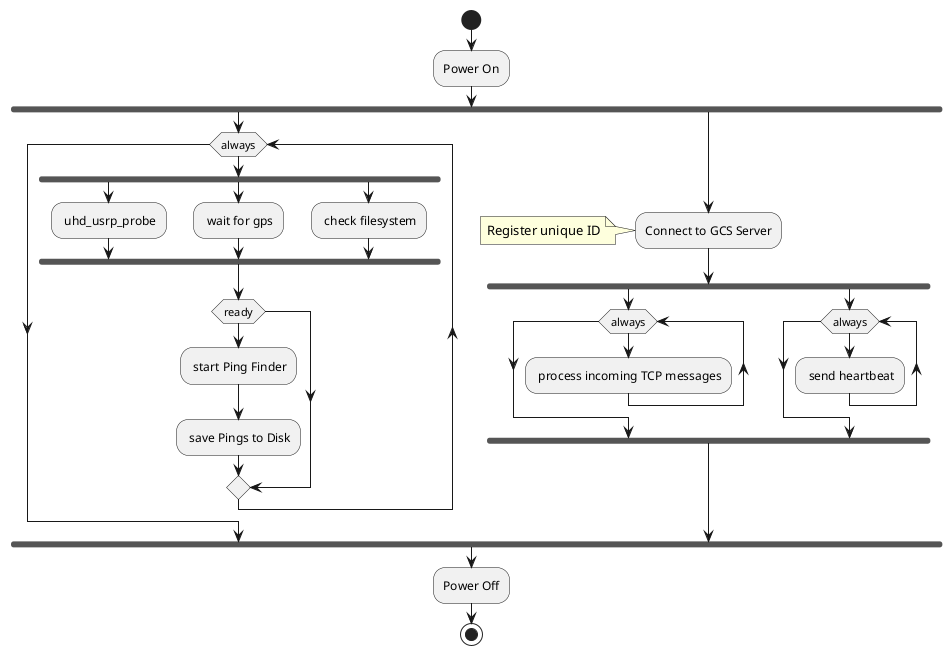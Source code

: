 @startuml RCT Receiver Activity Diagram

start

:Power On;

fork
    while(always)
        fork
            : uhd_usrp_probe;
        fork again
            : wait for gps;
        fork again
            : check filesystem;
        end fork
        if (ready) then
            : start Ping Finder;
            : save Pings to Disk;
        endif
    endwhile
fork again
    :Connect to GCS Server; 
    note left: Register unique ID
    fork
        while(always)
            : process incoming TCP messages;
        endwhile
    fork again
        while(always)
            : send heartbeat;
        endwhile
    end fork
end fork

:Power Off;

stop
@enduml


@startuml RCT GCS Activity Diagram

start

:Initialize RCT Server;
note left: Register each client's unique ID
fork
    while(always)
        :Send Heartbeats;
    endwhile
fork again
    while(always)
        :Receive Pings; 
    endwhile
    :Display Pings;
    if (> 3 Receivers connected) then (True)
        :Calculate Estimate/Precision;
        :Display Estimate/Precision;
    endif
fork again
    :User Command Input;
    :Command Sent to Receivers;
end fork
end

@enduml